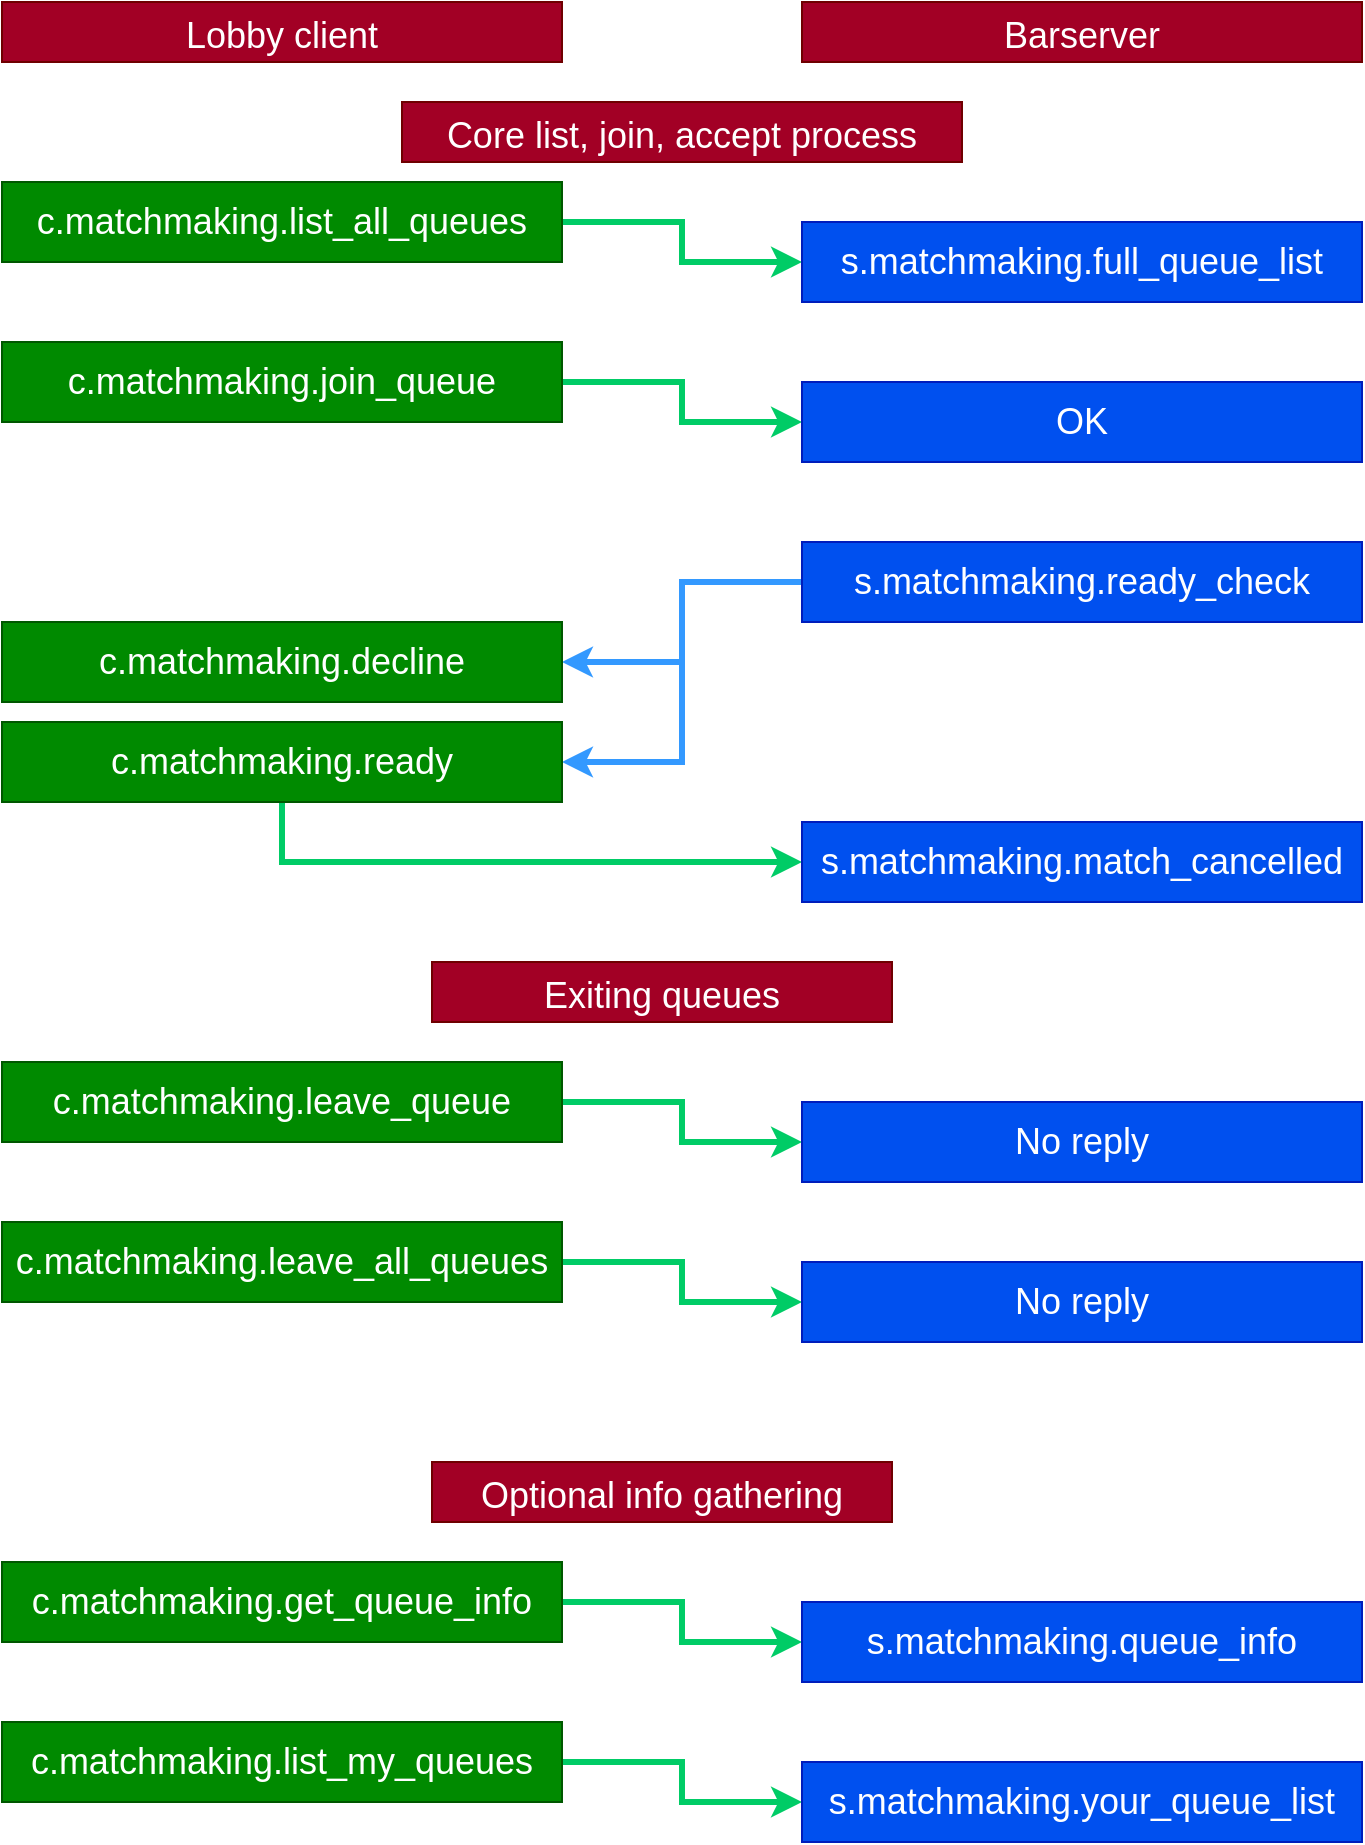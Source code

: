 <mxfile>
    <diagram id="joUaeKdTTMiCsIj0IbJK" name="Page-1">
        <mxGraphModel dx="1561" dy="1170" grid="1" gridSize="10" guides="1" tooltips="1" connect="1" arrows="1" fold="1" page="1" pageScale="1" pageWidth="827" pageHeight="1169" math="0" shadow="0">
            <root>
                <mxCell id="0"/>
                <mxCell id="1" parent="0"/>
                <mxCell id="15" style="edgeStyle=orthogonalEdgeStyle;orthogonalLoop=1;jettySize=auto;html=1;strokeWidth=3;fontColor=#006600;labelBorderColor=none;fillColor=#60a917;rounded=0;strokeColor=#00CC66;" parent="1" source="6" target="8" edge="1">
                    <mxGeometry relative="1" as="geometry"/>
                </mxCell>
                <mxCell id="6" value="c.matchmaking.list_all_queues" style="rounded=0;whiteSpace=wrap;html=1;fontSize=18;fillColor=#008a00;strokeColor=#005700;fontColor=#ffffff;" parent="1" vertex="1">
                    <mxGeometry x="40" y="120" width="280" height="40" as="geometry"/>
                </mxCell>
                <mxCell id="8" value="s.matchmaking.full_queue_list" style="rounded=0;whiteSpace=wrap;html=1;fontSize=18;fillColor=#0050ef;strokeColor=#001DBC;fontColor=#ffffff;" parent="1" vertex="1">
                    <mxGeometry x="440" y="140" width="280" height="40" as="geometry"/>
                </mxCell>
                <mxCell id="17" style="edgeStyle=orthogonalEdgeStyle;orthogonalLoop=1;jettySize=auto;html=1;strokeWidth=3;fontColor=#006600;labelBorderColor=none;fillColor=#60a917;rounded=0;strokeColor=#00CC66;" parent="1" source="11" target="14" edge="1">
                    <mxGeometry relative="1" as="geometry"/>
                </mxCell>
                <mxCell id="11" value="c.matchmaking.join_queue" style="rounded=0;whiteSpace=wrap;html=1;fontSize=18;fillColor=#008a00;strokeColor=#005700;fontColor=#ffffff;" parent="1" vertex="1">
                    <mxGeometry x="40" y="200" width="280" height="40" as="geometry"/>
                </mxCell>
                <mxCell id="16" style="edgeStyle=orthogonalEdgeStyle;rounded=0;orthogonalLoop=1;jettySize=auto;html=1;fontColor=#006600;strokeColor=#00CC66;strokeWidth=3;fillColor=#60a917;" parent="1" source="12" target="13" edge="1">
                    <mxGeometry relative="1" as="geometry"/>
                </mxCell>
                <mxCell id="12" value="c.matchmaking.leave_queue" style="rounded=0;whiteSpace=wrap;html=1;fontSize=18;fillColor=#008a00;strokeColor=#005700;fontColor=#ffffff;" parent="1" vertex="1">
                    <mxGeometry x="40" y="560" width="280" height="40" as="geometry"/>
                </mxCell>
                <mxCell id="13" value="No reply" style="rounded=0;whiteSpace=wrap;html=1;fontSize=18;fillColor=#0050ef;strokeColor=#001DBC;fontColor=#ffffff;" parent="1" vertex="1">
                    <mxGeometry x="440" y="580" width="280" height="40" as="geometry"/>
                </mxCell>
                <mxCell id="14" value="OK" style="rounded=0;whiteSpace=wrap;html=1;fontSize=18;fillColor=#0050ef;strokeColor=#001DBC;fontColor=#ffffff;" parent="1" vertex="1">
                    <mxGeometry x="440" y="220" width="280" height="40" as="geometry"/>
                </mxCell>
                <mxCell id="21" style="edgeStyle=orthogonalEdgeStyle;rounded=0;orthogonalLoop=1;jettySize=auto;html=1;fontColor=#006600;strokeWidth=3;fillColor=#60a917;strokeColor=#3399FF;" parent="1" source="18" target="19" edge="1">
                    <mxGeometry relative="1" as="geometry">
                        <Array as="points">
                            <mxPoint x="380" y="320"/>
                            <mxPoint x="380" y="410"/>
                        </Array>
                    </mxGeometry>
                </mxCell>
                <mxCell id="22" style="edgeStyle=orthogonalEdgeStyle;rounded=0;orthogonalLoop=1;jettySize=auto;html=1;entryX=1;entryY=0.5;entryDx=0;entryDy=0;fontColor=#006600;strokeWidth=3;fillColor=#60a917;strokeColor=#3399FF;" parent="1" source="18" target="20" edge="1">
                    <mxGeometry relative="1" as="geometry"/>
                </mxCell>
                <mxCell id="18" value="s.matchmaking.ready_check" style="rounded=0;whiteSpace=wrap;html=1;fontSize=18;fillColor=#0050ef;strokeColor=#001DBC;fontColor=#ffffff;" parent="1" vertex="1">
                    <mxGeometry x="440" y="300" width="280" height="40" as="geometry"/>
                </mxCell>
                <mxCell id="36" style="edgeStyle=orthogonalEdgeStyle;rounded=0;orthogonalLoop=1;jettySize=auto;html=1;entryX=0;entryY=0.5;entryDx=0;entryDy=0;fontColor=#006600;strokeColor=#00CC66;strokeWidth=3;fillColor=#60a917;" edge="1" parent="1" source="19" target="35">
                    <mxGeometry relative="1" as="geometry">
                        <Array as="points">
                            <mxPoint x="180" y="460"/>
                        </Array>
                    </mxGeometry>
                </mxCell>
                <mxCell id="19" value="c.matchmaking.ready" style="rounded=0;whiteSpace=wrap;html=1;fontSize=18;fillColor=#008a00;strokeColor=#005700;fontColor=#ffffff;" parent="1" vertex="1">
                    <mxGeometry x="40" y="390" width="280" height="40" as="geometry"/>
                </mxCell>
                <mxCell id="20" value="c.matchmaking.decline" style="rounded=0;whiteSpace=wrap;html=1;fontSize=18;fillColor=#008a00;strokeColor=#005700;fontColor=#ffffff;" parent="1" vertex="1">
                    <mxGeometry x="40" y="340" width="280" height="40" as="geometry"/>
                </mxCell>
                <mxCell id="23" style="edgeStyle=orthogonalEdgeStyle;rounded=0;orthogonalLoop=1;jettySize=auto;html=1;fontColor=#006600;strokeColor=#00CC66;strokeWidth=3;fillColor=#60a917;" edge="1" parent="1" source="24" target="25">
                    <mxGeometry relative="1" as="geometry"/>
                </mxCell>
                <mxCell id="24" value="c.matchmaking.leave_all_queues" style="rounded=0;whiteSpace=wrap;html=1;fontSize=18;fillColor=#008a00;strokeColor=#005700;fontColor=#ffffff;" vertex="1" parent="1">
                    <mxGeometry x="40" y="640" width="280" height="40" as="geometry"/>
                </mxCell>
                <mxCell id="25" value="No reply" style="rounded=0;whiteSpace=wrap;html=1;fontSize=18;fillColor=#0050ef;strokeColor=#001DBC;fontColor=#ffffff;" vertex="1" parent="1">
                    <mxGeometry x="440" y="660" width="280" height="40" as="geometry"/>
                </mxCell>
                <mxCell id="26" value="&lt;span style=&quot;font-family: helvetica; font-size: 18px; font-style: normal; font-weight: 400; letter-spacing: normal; text-indent: 0px; text-transform: none; word-spacing: 0px; display: inline; float: none;&quot;&gt;Core list, join, accept process&lt;/span&gt;" style="text;whiteSpace=wrap;html=1;align=center;labelBackgroundColor=none;fillColor=#a20025;strokeColor=#6F0000;fontColor=#ffffff;" vertex="1" parent="1">
                    <mxGeometry x="240" y="80" width="280" height="30" as="geometry"/>
                </mxCell>
                <mxCell id="27" value="&lt;span style=&quot;font-family: helvetica; font-size: 18px; font-style: normal; font-weight: 400; letter-spacing: normal; text-indent: 0px; text-transform: none; word-spacing: 0px; display: inline; float: none;&quot;&gt;Exiting queues&lt;/span&gt;" style="text;whiteSpace=wrap;html=1;align=center;labelBackgroundColor=none;fillColor=#a20025;strokeColor=#6F0000;fontColor=#ffffff;" vertex="1" parent="1">
                    <mxGeometry x="255" y="510" width="230" height="30" as="geometry"/>
                </mxCell>
                <mxCell id="28" style="edgeStyle=orthogonalEdgeStyle;rounded=0;orthogonalLoop=1;jettySize=auto;html=1;fontColor=#006600;strokeColor=#00CC66;strokeWidth=3;fillColor=#60a917;" edge="1" parent="1" source="29" target="30">
                    <mxGeometry relative="1" as="geometry"/>
                </mxCell>
                <mxCell id="29" value="c.matchmaking.get_queue_info" style="rounded=0;whiteSpace=wrap;html=1;fontSize=18;fillColor=#008a00;strokeColor=#005700;fontColor=#ffffff;" vertex="1" parent="1">
                    <mxGeometry x="40" y="810" width="280" height="40" as="geometry"/>
                </mxCell>
                <mxCell id="30" value="s.matchmaking.queue_info" style="rounded=0;whiteSpace=wrap;html=1;fontSize=18;fillColor=#0050ef;strokeColor=#001DBC;fontColor=#ffffff;" vertex="1" parent="1">
                    <mxGeometry x="440" y="830" width="280" height="40" as="geometry"/>
                </mxCell>
                <mxCell id="31" style="edgeStyle=orthogonalEdgeStyle;rounded=0;orthogonalLoop=1;jettySize=auto;html=1;fontColor=#006600;strokeColor=#00CC66;strokeWidth=3;fillColor=#60a917;" edge="1" parent="1" source="32" target="33">
                    <mxGeometry relative="1" as="geometry"/>
                </mxCell>
                <mxCell id="32" value="c.matchmaking.list_my_queues" style="rounded=0;whiteSpace=wrap;html=1;fontSize=18;fillColor=#008a00;strokeColor=#005700;fontColor=#ffffff;" vertex="1" parent="1">
                    <mxGeometry x="40" y="890" width="280" height="40" as="geometry"/>
                </mxCell>
                <mxCell id="33" value="s.matchmaking.your_queue_list" style="rounded=0;whiteSpace=wrap;html=1;fontSize=18;fillColor=#0050ef;strokeColor=#001DBC;fontColor=#ffffff;" vertex="1" parent="1">
                    <mxGeometry x="440" y="910" width="280" height="40" as="geometry"/>
                </mxCell>
                <mxCell id="34" value="&lt;span style=&quot;font-family: helvetica; font-size: 18px; font-style: normal; font-weight: 400; letter-spacing: normal; text-indent: 0px; text-transform: none; word-spacing: 0px; display: inline; float: none;&quot;&gt;Optional info gathering&lt;/span&gt;" style="text;whiteSpace=wrap;html=1;align=center;labelBackgroundColor=none;fillColor=#a20025;strokeColor=#6F0000;fontColor=#ffffff;" vertex="1" parent="1">
                    <mxGeometry x="255" y="760" width="230" height="30" as="geometry"/>
                </mxCell>
                <mxCell id="35" value="s.matchmaking.match_cancelled" style="rounded=0;whiteSpace=wrap;html=1;fontSize=18;fillColor=#0050ef;strokeColor=#001DBC;fontColor=#ffffff;" vertex="1" parent="1">
                    <mxGeometry x="440" y="440" width="280" height="40" as="geometry"/>
                </mxCell>
                <mxCell id="38" value="&lt;span style=&quot;font-family: &amp;#34;helvetica&amp;#34; ; font-size: 18px ; font-style: normal ; font-weight: 400 ; letter-spacing: normal ; text-indent: 0px ; text-transform: none ; word-spacing: 0px ; display: inline ; float: none&quot;&gt;Lobby client&lt;br&gt;&lt;/span&gt;" style="text;whiteSpace=wrap;html=1;align=center;labelBackgroundColor=none;fillColor=#a20025;strokeColor=#6F0000;fontColor=#ffffff;" vertex="1" parent="1">
                    <mxGeometry x="40" y="30" width="280" height="30" as="geometry"/>
                </mxCell>
                <mxCell id="39" value="&lt;span style=&quot;font-family: &amp;#34;helvetica&amp;#34; ; font-size: 18px ; font-style: normal ; font-weight: 400 ; letter-spacing: normal ; text-indent: 0px ; text-transform: none ; word-spacing: 0px ; display: inline ; float: none&quot;&gt;Barserver&lt;br&gt;&lt;/span&gt;" style="text;whiteSpace=wrap;html=1;align=center;labelBackgroundColor=none;fillColor=#a20025;strokeColor=#6F0000;fontColor=#ffffff;" vertex="1" parent="1">
                    <mxGeometry x="440" y="30" width="280" height="30" as="geometry"/>
                </mxCell>
            </root>
        </mxGraphModel>
    </diagram>
</mxfile>